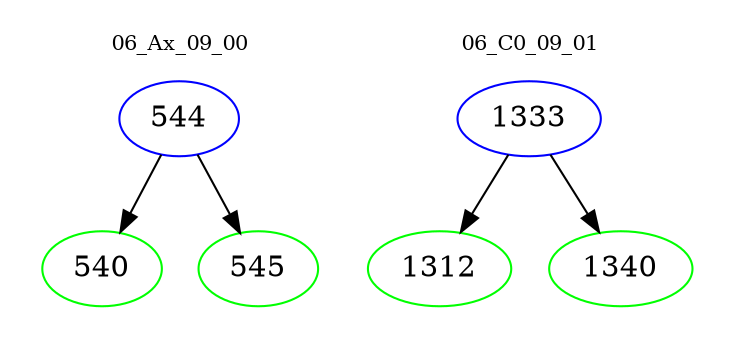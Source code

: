 digraph{
subgraph cluster_0 {
color = white
label = "06_Ax_09_00";
fontsize=10;
T0_544 [label="544", color="blue"]
T0_544 -> T0_540 [color="black"]
T0_540 [label="540", color="green"]
T0_544 -> T0_545 [color="black"]
T0_545 [label="545", color="green"]
}
subgraph cluster_1 {
color = white
label = "06_C0_09_01";
fontsize=10;
T1_1333 [label="1333", color="blue"]
T1_1333 -> T1_1312 [color="black"]
T1_1312 [label="1312", color="green"]
T1_1333 -> T1_1340 [color="black"]
T1_1340 [label="1340", color="green"]
}
}
